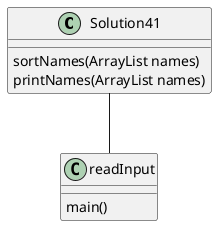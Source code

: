 @startuml

class Solution41{


    sortNames(ArrayList names)
    printNames(ArrayList names)





}

class readInput{

    main()
}

Solution41 -- readInput


@enduml